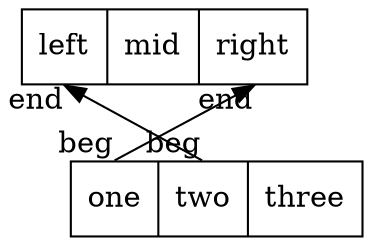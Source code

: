 digraph mygraph{
    splines="line"#使用直线,默认使用曲线
    node[shape=record]

    one[label="<left>left|mid|<right>right"]
    two[label="<one>one|<two>two|<three>three"]
    one:left->two:two[dir=back arrowhead=normal arrowtail=normal headlabel=beg taillabel=end]
    one:right->two:one[dir=back arrowhead=normal arrowtail=normal headlabel=beg taillabel=end]
}